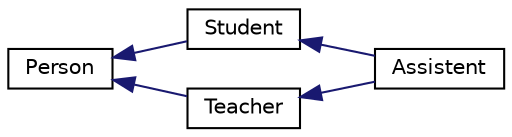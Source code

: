 digraph "Graphical Class Hierarchy"
{
  edge [fontname="Helvetica",fontsize="10",labelfontname="Helvetica",labelfontsize="10"];
  node [fontname="Helvetica",fontsize="10",shape=record];
  rankdir="LR";
  Node0 [label="Person",height=0.2,width=0.4,color="black", fillcolor="white", style="filled",URL="$classPerson.html"];
  Node0 -> Node1 [dir="back",color="midnightblue",fontsize="10",style="solid",fontname="Helvetica"];
  Node1 [label="Student",height=0.2,width=0.4,color="black", fillcolor="white", style="filled",URL="$classStudent.html"];
  Node1 -> Node4 [dir="back",color="midnightblue",fontsize="10",style="solid",fontname="Helvetica"];
  Node4 [label="Assistent",height=0.2,width=0.4,color="black", fillcolor="white", style="filled",URL="$classAssistent.html"];
  Node0 -> Node3 [dir="back",color="midnightblue",fontsize="10",style="solid",fontname="Helvetica"];
  Node3 [label="Teacher",height=0.2,width=0.4,color="black", fillcolor="white", style="filled",URL="$classTeacher.html"];
  Node3 -> Node4 [dir="back",color="midnightblue",fontsize="10",style="solid",fontname="Helvetica"];
}
